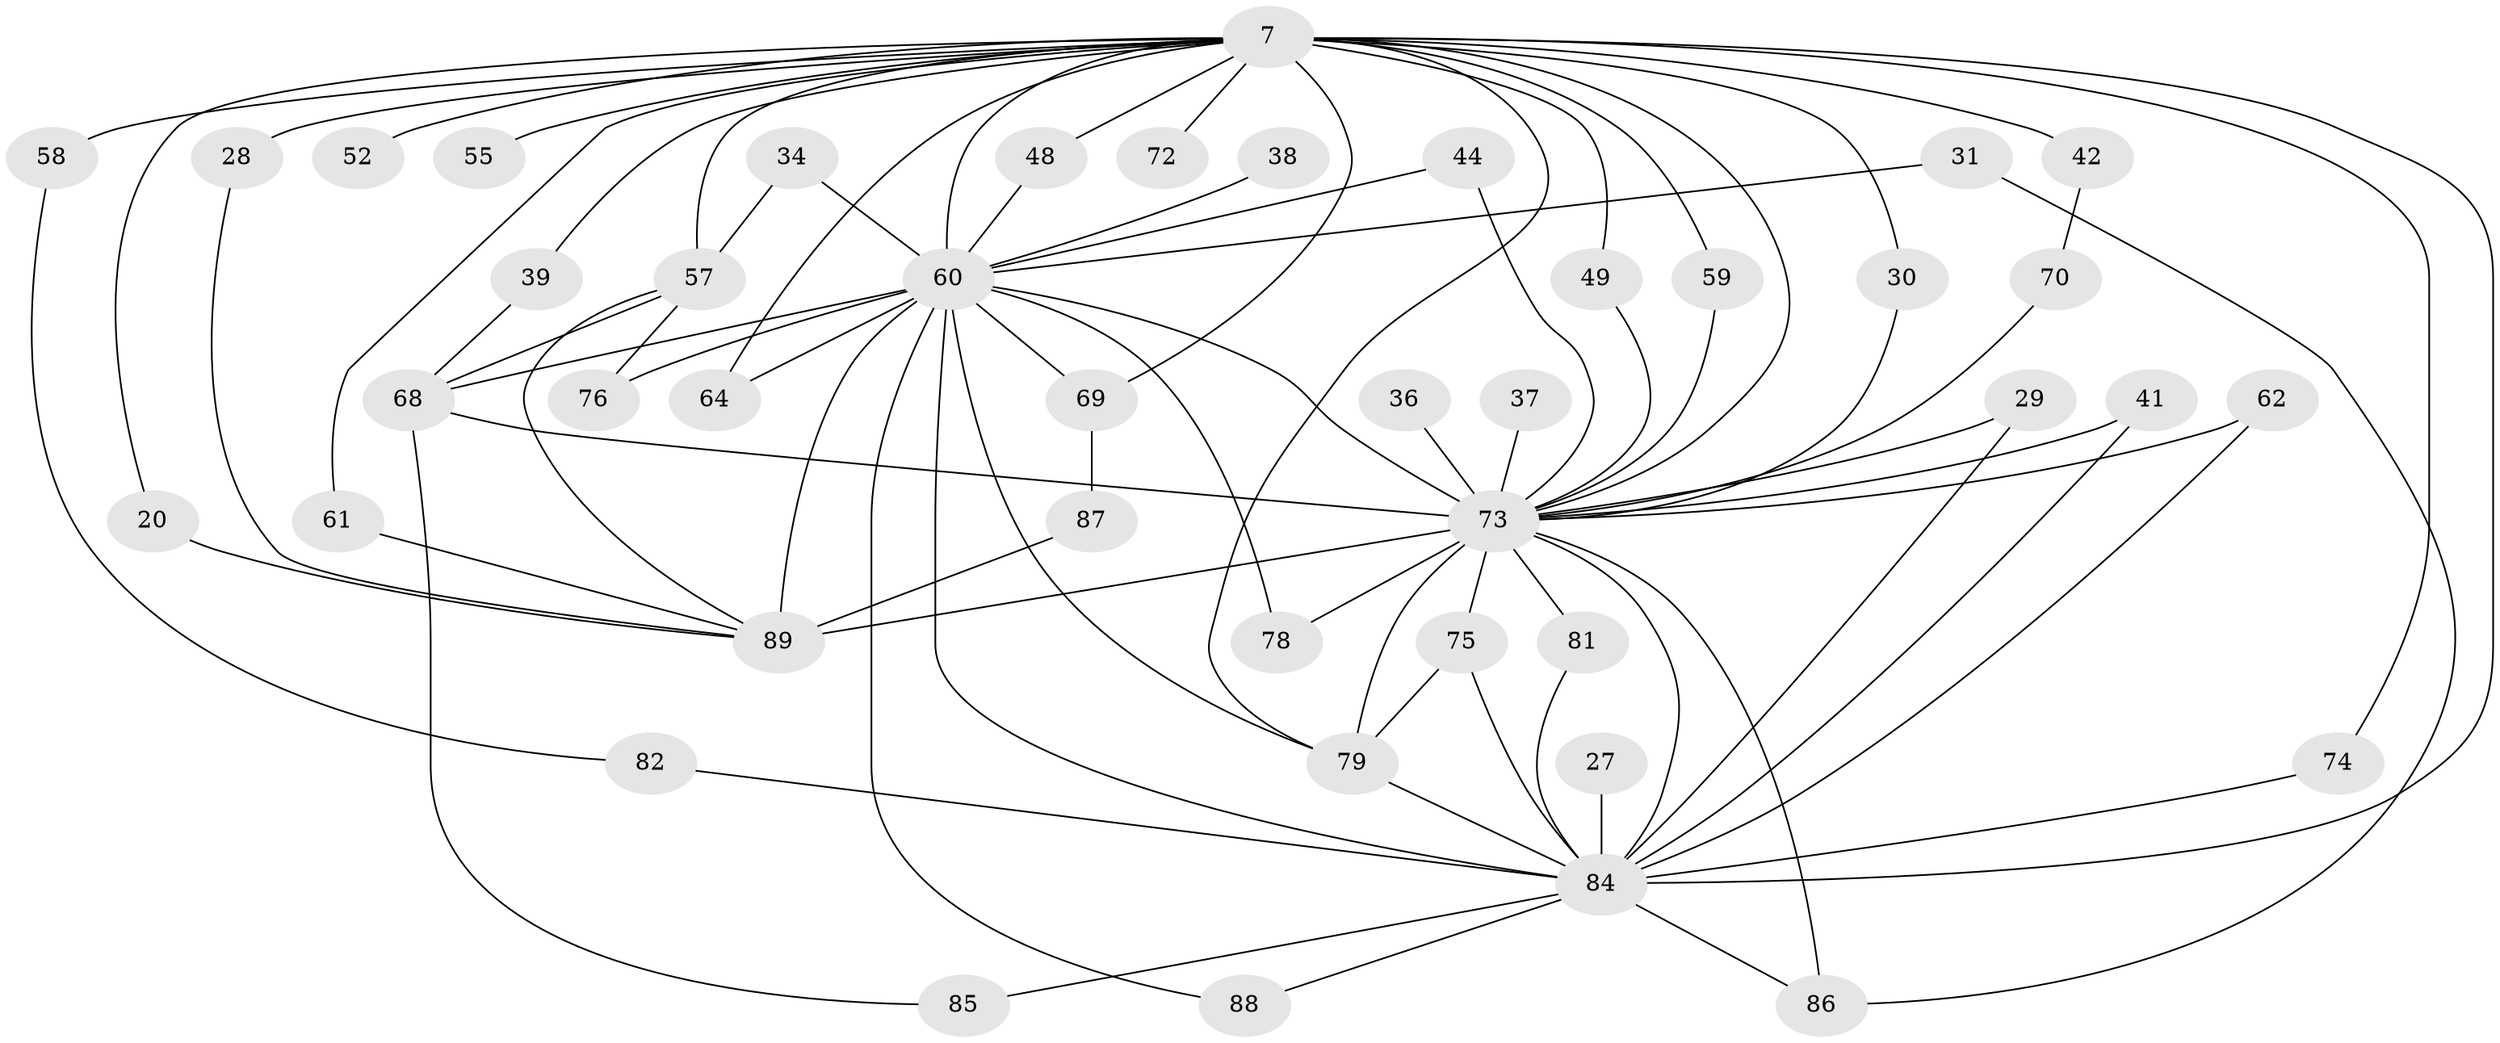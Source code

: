// original degree distribution, {16: 0.02247191011235955, 13: 0.011235955056179775, 24: 0.011235955056179775, 18: 0.011235955056179775, 27: 0.011235955056179775, 17: 0.011235955056179775, 22: 0.02247191011235955, 19: 0.011235955056179775, 5: 0.033707865168539325, 3: 0.1797752808988764, 7: 0.011235955056179775, 6: 0.033707865168539325, 2: 0.5617977528089888, 4: 0.06741573033707865}
// Generated by graph-tools (version 1.1) at 2025/02/03/05/25 17:02:37]
// undirected, 44 vertices, 81 edges
graph export_dot {
graph [start="1"]
  node [color=gray90,style=filled];
  7 [super="+4+6"];
  20;
  27;
  28;
  29;
  30;
  31;
  34;
  36;
  37;
  38;
  39;
  41;
  42;
  44;
  48;
  49;
  52;
  55;
  57 [super="+45+51+32"];
  58;
  59;
  60 [super="+56+8"];
  61;
  62;
  64;
  68 [super="+15+53"];
  69 [super="+14+22"];
  70;
  72;
  73 [super="+26+67+63+10"];
  74;
  75 [super="+66"];
  76;
  78;
  79 [super="+77"];
  81;
  82;
  84 [super="+50+83+65"];
  85;
  86 [super="+33"];
  87;
  88;
  89 [super="+47+80"];
  7 -- 28 [weight=2];
  7 -- 49;
  7 -- 52 [weight=2];
  7 -- 59;
  7 -- 72 [weight=2];
  7 -- 73 [weight=9];
  7 -- 74;
  7 -- 64;
  7 -- 42 [weight=2];
  7 -- 55 [weight=2];
  7 -- 58 [weight=2];
  7 -- 69 [weight=2];
  7 -- 20;
  7 -- 30;
  7 -- 39;
  7 -- 48;
  7 -- 61;
  7 -- 57 [weight=3];
  7 -- 84 [weight=8];
  7 -- 79 [weight=2];
  7 -- 60 [weight=9];
  20 -- 89;
  27 -- 84 [weight=2];
  28 -- 89;
  29 -- 84;
  29 -- 73;
  30 -- 73;
  31 -- 86;
  31 -- 60 [weight=2];
  34 -- 57;
  34 -- 60;
  36 -- 73 [weight=2];
  37 -- 73 [weight=2];
  38 -- 60 [weight=2];
  39 -- 68;
  41 -- 84;
  41 -- 73;
  42 -- 70;
  44 -- 60;
  44 -- 73;
  48 -- 60;
  49 -- 73;
  57 -- 76;
  57 -- 68;
  57 -- 89;
  58 -- 82;
  59 -- 73;
  60 -- 84 [weight=11];
  60 -- 64;
  60 -- 68 [weight=2];
  60 -- 73 [weight=8];
  60 -- 76;
  60 -- 78;
  60 -- 79 [weight=2];
  60 -- 88;
  60 -- 89 [weight=2];
  60 -- 69 [weight=2];
  61 -- 89;
  62 -- 84;
  62 -- 73;
  68 -- 85;
  68 -- 73 [weight=2];
  69 -- 87;
  70 -- 73;
  73 -- 75 [weight=2];
  73 -- 89 [weight=6];
  73 -- 78;
  73 -- 79 [weight=4];
  73 -- 81;
  73 -- 84 [weight=4];
  73 -- 86;
  74 -- 84;
  75 -- 79 [weight=3];
  75 -- 84 [weight=2];
  79 -- 84;
  81 -- 84;
  82 -- 84;
  84 -- 85;
  84 -- 86;
  84 -- 88;
  87 -- 89;
}
